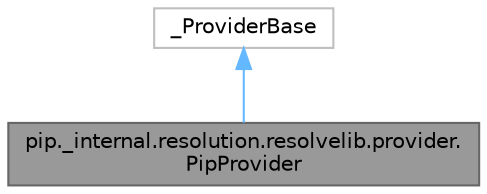 digraph "pip._internal.resolution.resolvelib.provider.PipProvider"
{
 // LATEX_PDF_SIZE
  bgcolor="transparent";
  edge [fontname=Helvetica,fontsize=10,labelfontname=Helvetica,labelfontsize=10];
  node [fontname=Helvetica,fontsize=10,shape=box,height=0.2,width=0.4];
  Node1 [id="Node000001",label="pip._internal.resolution.resolvelib.provider.\lPipProvider",height=0.2,width=0.4,color="gray40", fillcolor="grey60", style="filled", fontcolor="black",tooltip=" "];
  Node2 -> Node1 [id="edge1_Node000001_Node000002",dir="back",color="steelblue1",style="solid",tooltip=" "];
  Node2 [id="Node000002",label="_ProviderBase",height=0.2,width=0.4,color="grey75", fillcolor="white", style="filled",URL="$d5/d00/class__ProviderBase.html",tooltip=" "];
}
